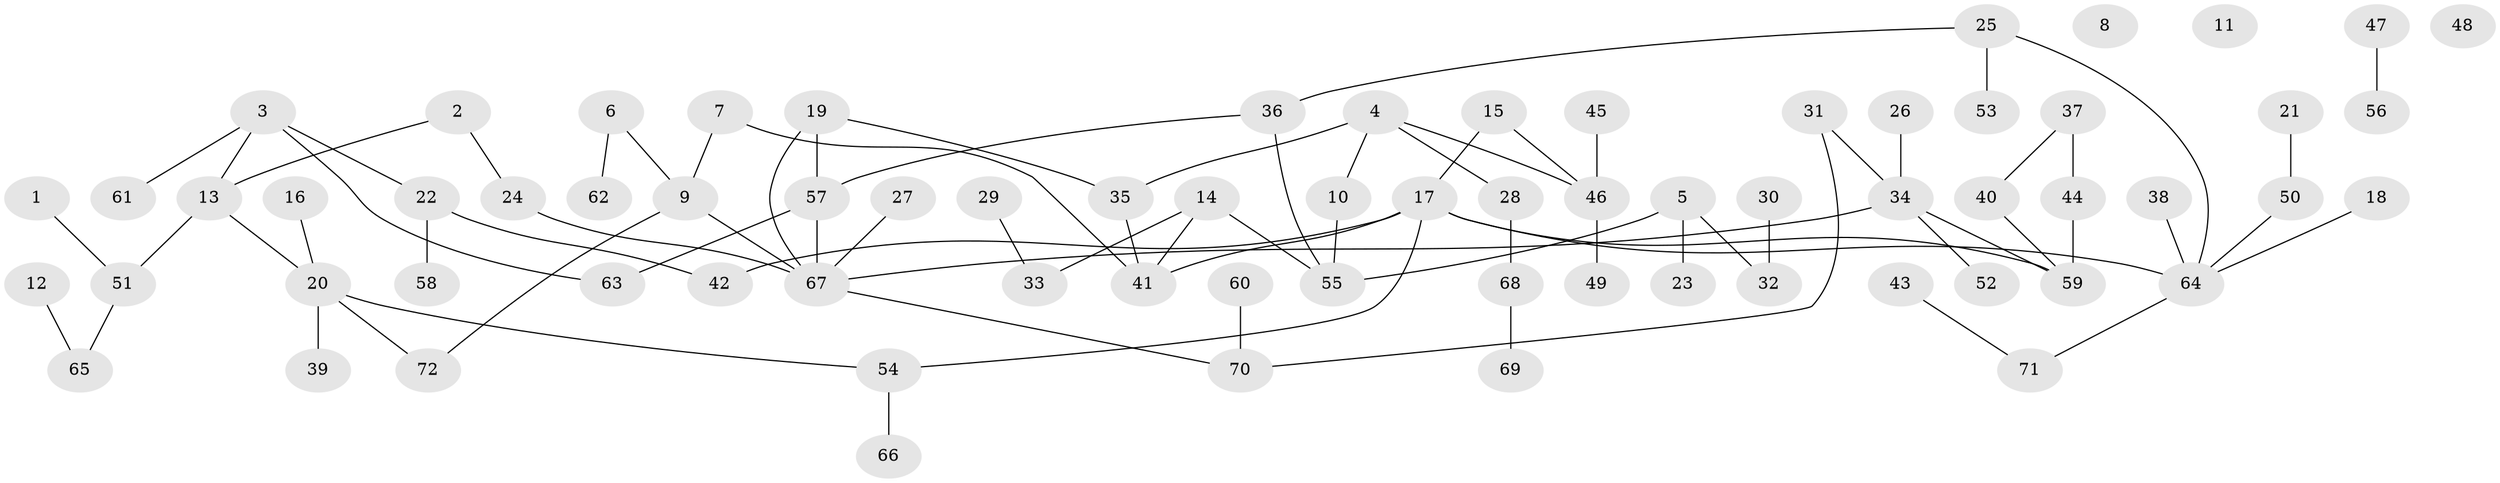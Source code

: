 // coarse degree distribution, {4: 0.15625, 2: 0.375, 1: 0.21875, 3: 0.125, 5: 0.09375, 6: 0.03125}
// Generated by graph-tools (version 1.1) at 2025/35/03/04/25 23:35:45]
// undirected, 72 vertices, 80 edges
graph export_dot {
  node [color=gray90,style=filled];
  1;
  2;
  3;
  4;
  5;
  6;
  7;
  8;
  9;
  10;
  11;
  12;
  13;
  14;
  15;
  16;
  17;
  18;
  19;
  20;
  21;
  22;
  23;
  24;
  25;
  26;
  27;
  28;
  29;
  30;
  31;
  32;
  33;
  34;
  35;
  36;
  37;
  38;
  39;
  40;
  41;
  42;
  43;
  44;
  45;
  46;
  47;
  48;
  49;
  50;
  51;
  52;
  53;
  54;
  55;
  56;
  57;
  58;
  59;
  60;
  61;
  62;
  63;
  64;
  65;
  66;
  67;
  68;
  69;
  70;
  71;
  72;
  1 -- 51;
  2 -- 13;
  2 -- 24;
  3 -- 13;
  3 -- 22;
  3 -- 61;
  3 -- 63;
  4 -- 10;
  4 -- 28;
  4 -- 35;
  4 -- 46;
  5 -- 23;
  5 -- 32;
  5 -- 55;
  6 -- 9;
  6 -- 62;
  7 -- 9;
  7 -- 41;
  9 -- 67;
  9 -- 72;
  10 -- 55;
  12 -- 65;
  13 -- 20;
  13 -- 51;
  14 -- 33;
  14 -- 41;
  14 -- 55;
  15 -- 17;
  15 -- 46;
  16 -- 20;
  17 -- 41;
  17 -- 42;
  17 -- 54;
  17 -- 59;
  17 -- 64;
  18 -- 64;
  19 -- 35;
  19 -- 57;
  19 -- 67;
  20 -- 39;
  20 -- 54;
  20 -- 72;
  21 -- 50;
  22 -- 42;
  22 -- 58;
  24 -- 67;
  25 -- 36;
  25 -- 53;
  25 -- 64;
  26 -- 34;
  27 -- 67;
  28 -- 68;
  29 -- 33;
  30 -- 32;
  31 -- 34;
  31 -- 70;
  34 -- 52;
  34 -- 59;
  34 -- 67;
  35 -- 41;
  36 -- 55;
  36 -- 57;
  37 -- 40;
  37 -- 44;
  38 -- 64;
  40 -- 59;
  43 -- 71;
  44 -- 59;
  45 -- 46;
  46 -- 49;
  47 -- 56;
  50 -- 64;
  51 -- 65;
  54 -- 66;
  57 -- 63;
  57 -- 67;
  60 -- 70;
  64 -- 71;
  67 -- 70;
  68 -- 69;
}
